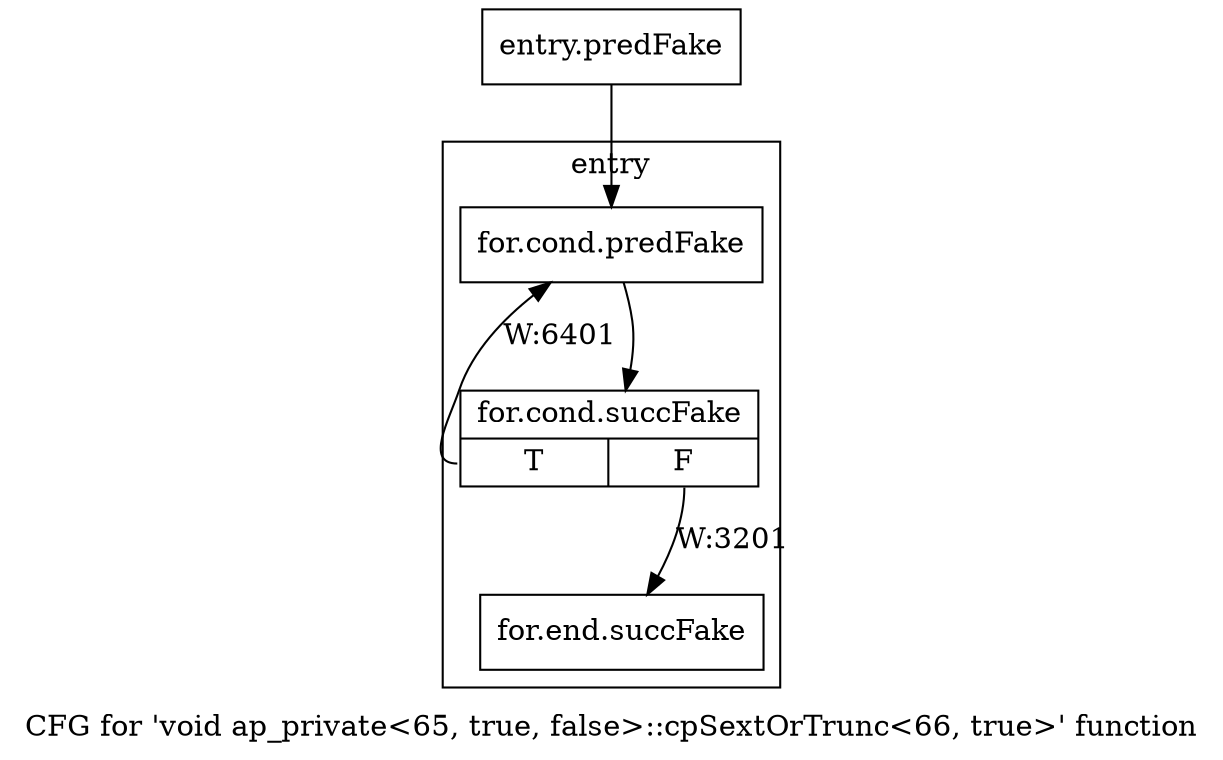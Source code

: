 digraph "CFG for 'void ap_private\<65, true, false\>::cpSextOrTrunc\<66, true\>' function" {
	label="CFG for 'void ap_private\<65, true, false\>::cpSextOrTrunc\<66, true\>' function";

	Node0x3dce220 [shape=record,filename="",linenumber="",label="{entry.predFake}"];
	Node0x3dce220 -> Node0x3dcf000[ callList="" memoryops="" filename="/tools/Xilinx/Vitis_HLS/2022.1/include/etc/ap_private.h" execusionnum="3200"];
	Node0x3ecf980 [shape=record,filename="/tools/Xilinx/Vitis_HLS/2022.1/include/etc/ap_private.h",linenumber="5634",label="{for.end.succFake}"];
subgraph cluster_0 {
	label="entry";
	tripcount="6400";
	invocationtime="3200";

	Node0x3dcf000 [shape=record,filename="/tools/Xilinx/Vitis_HLS/2022.1/include/etc/ap_private.h",linenumber="5631",label="{for.cond.predFake}"];
	Node0x3dcf000 -> Node0x3ecf930[ callList="" memoryops="" filename="/tools/Xilinx/Vitis_HLS/2022.1/include/etc/ap_private.h" execusionnum="9600"];
	Node0x3ecf930 [shape=record,filename="/tools/Xilinx/Vitis_HLS/2022.1/include/etc/ap_private.h",linenumber="5631",label="{for.cond.succFake|{<s0>T|<s1>F}}"];
	Node0x3ecf930:s0 -> Node0x3dcf000[label="W:6401" callList="" memoryops="" filename="/tools/Xilinx/Vitis_HLS/2022.1/include/etc/ap_private.h" execusionnum="6400"];
	Node0x3ecf930:s1 -> Node0x3ecf980[label="W:3201" callList="" memoryops="" filename="/tools/Xilinx/Vitis_HLS/2022.1/include/etc/ap_private.h" execusionnum="3200"];
}
}
